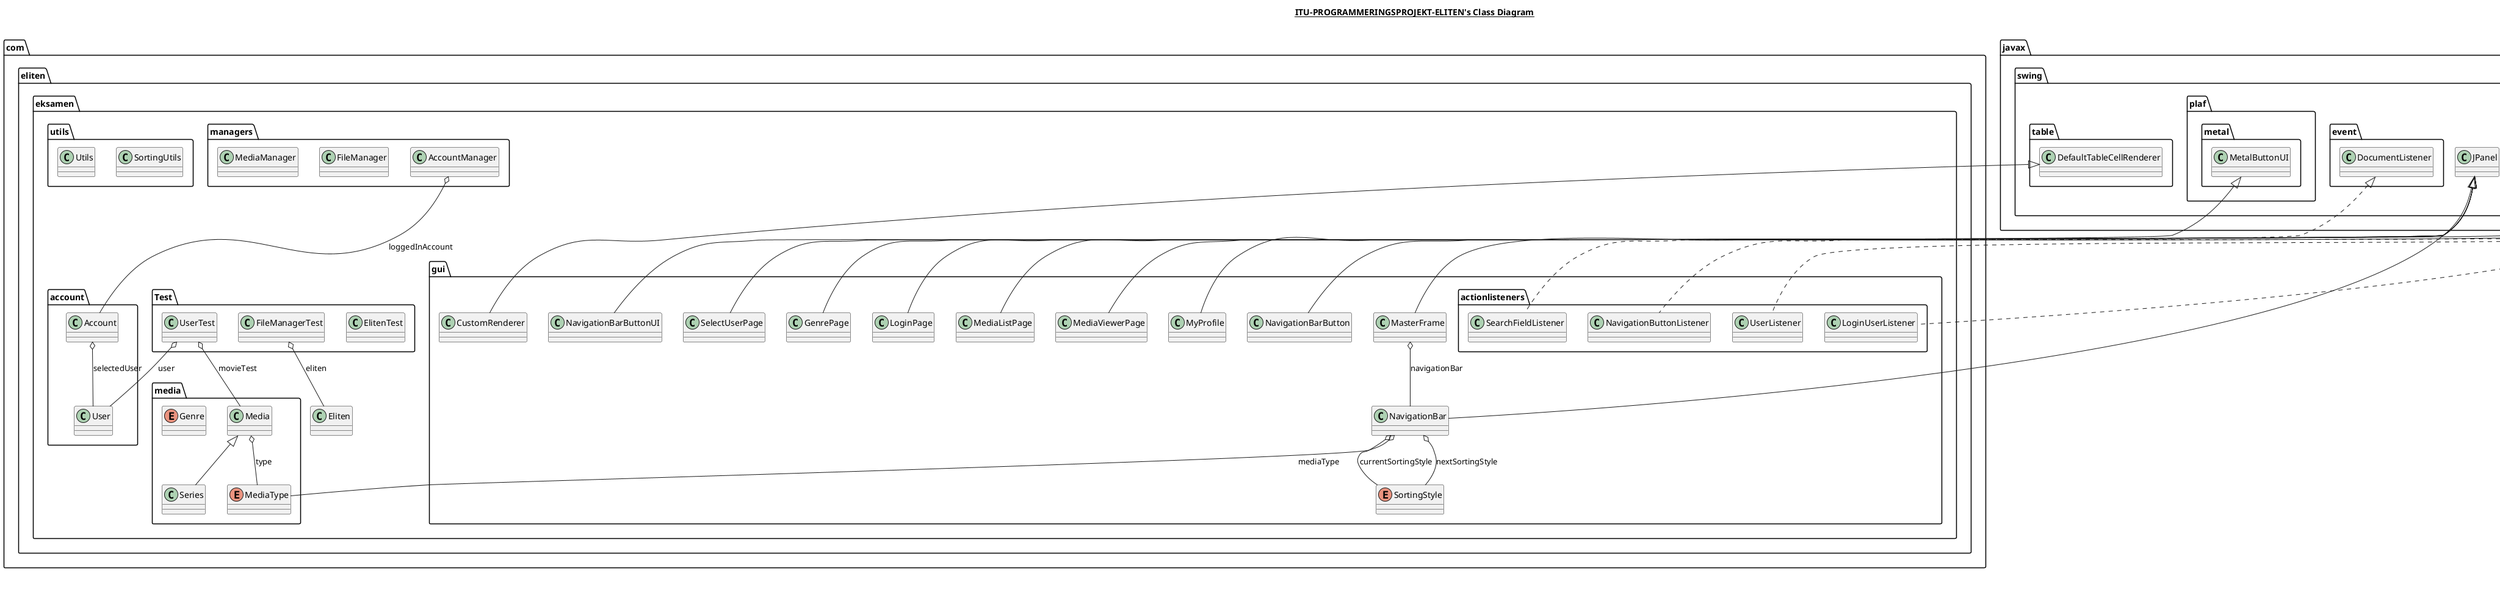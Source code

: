 @startuml

title __ITU-PROGRAMMERINGSPROJEKT-ELITEN's Class Diagram__\n

  namespace com.eliten.eksamen {
    class com.eliten.eksamen.Eliten {
    }
  }
  

  namespace com.eliten.eksamen {
    namespace Test {
      class com.eliten.eksamen.Test.ElitenTest {
      }
    }
  }
  

  namespace com.eliten.eksamen {
    namespace Test {
      class com.eliten.eksamen.Test.FileManagerTest {
      }
    }
  }
  

  namespace com.eliten.eksamen {
    namespace Test {
      class com.eliten.eksamen.Test.UserTest {
      }
    }
  }
  

  namespace com.eliten.eksamen {
    namespace account {
      class com.eliten.eksamen.account.Account {
      }
    }
  }
  

  namespace com.eliten.eksamen {
    namespace account {
      class com.eliten.eksamen.account.User {
      }
    }
  }
  

  namespace com.eliten.eksamen {
    namespace gui {
      class com.eliten.eksamen.gui.CustomRenderer {
      }
    }
  }
  

  namespace com.eliten.eksamen {
    namespace gui {
      class com.eliten.eksamen.gui.GenrePage {
      }
    }
  }
  

  namespace com.eliten.eksamen {
    namespace gui {
      class com.eliten.eksamen.gui.LoginPage {
      }
    }
  }
  

  namespace com.eliten.eksamen {
    namespace gui {
      class com.eliten.eksamen.gui.MasterFrame {
      }
    }
  }
  

  namespace com.eliten.eksamen {
    namespace gui {
      class com.eliten.eksamen.gui.MediaListPage {
      }
    }
  }
  

  namespace com.eliten.eksamen {
    namespace gui {
      class com.eliten.eksamen.gui.MediaViewerPage {
      }
    }
  }
  

  namespace com.eliten.eksamen {
    namespace gui {
      class com.eliten.eksamen.gui.MyProfile {
      }
    }
  }
  

  namespace com.eliten.eksamen {
    namespace gui {
      class com.eliten.eksamen.gui.NavigationBar {
      }
    }
  }
  

  namespace com.eliten.eksamen {
    namespace gui {
      class com.eliten.eksamen.gui.NavigationBarButton {
      }
    }
  }
  

  namespace com.eliten.eksamen {
    namespace gui {
      class com.eliten.eksamen.gui.NavigationBarButtonUI {
      }
    }
  }
  

  namespace com.eliten.eksamen {
    namespace gui {
      class com.eliten.eksamen.gui.SelectUserPage {
      }
    }
  }
  

  namespace com.eliten.eksamen {
    namespace gui {
      enum SortingStyle {
      }
    }
  }
  

  namespace com.eliten.eksamen {
    namespace gui {
      namespace actionlisteners {
        class com.eliten.eksamen.gui.actionlisteners.LoginUserListener {
        }
      }
    }
  }
  

  namespace com.eliten.eksamen {
    namespace gui {
      namespace actionlisteners {
        class com.eliten.eksamen.gui.actionlisteners.NavigationButtonListener {
        }
      }
    }
  }
  

  namespace com.eliten.eksamen {
    namespace gui {
      namespace actionlisteners {
        class com.eliten.eksamen.gui.actionlisteners.SearchFieldListener {
        }
      }
    }
  }
  

  namespace com.eliten.eksamen {
    namespace gui {
      namespace actionlisteners {
        class com.eliten.eksamen.gui.actionlisteners.UserListener {
        }
      }
    }
  }
  

  namespace com.eliten.eksamen {
    namespace managers {
      class com.eliten.eksamen.managers.AccountManager {
      }
    }
  }
  

  namespace com.eliten.eksamen {
    namespace managers {
      class com.eliten.eksamen.managers.FileManager {
      }
    }
  }
  

  namespace com.eliten.eksamen {
    namespace managers {
      class com.eliten.eksamen.managers.MediaManager {
      }
    }
  }
  

  namespace com.eliten.eksamen {
    namespace media {
      enum Genre {
      }
    }
  }
  

  namespace com.eliten.eksamen {
    namespace media {
      class com.eliten.eksamen.media.Media {
      }
    }
  }
  

  namespace com.eliten.eksamen {
    namespace media {
      enum MediaType {
      }
    }
  }
  

  namespace com.eliten.eksamen {
    namespace media {
      class com.eliten.eksamen.media.Series {
      }
    }
  }
  

  namespace com.eliten.eksamen {
    namespace utils {
      class com.eliten.eksamen.utils.SortingUtils {
      }
    }
  }
  

  namespace com.eliten.eksamen {
    namespace utils {
      class com.eliten.eksamen.utils.Utils {
      }
    }
  }
  

  com.eliten.eksamen.Test.FileManagerTest o-- com.eliten.eksamen.Eliten : eliten
  com.eliten.eksamen.Test.UserTest o-- com.eliten.eksamen.media.Media : movieTest
  com.eliten.eksamen.Test.UserTest o-- com.eliten.eksamen.account.User : user
  com.eliten.eksamen.account.Account o-- com.eliten.eksamen.account.User : selectedUser
  com.eliten.eksamen.gui.CustomRenderer -up-|> javax.swing.table.DefaultTableCellRenderer
  com.eliten.eksamen.gui.GenrePage -up-|> javax.swing.JPanel
  com.eliten.eksamen.gui.LoginPage -up-|> javax.swing.JPanel
  com.eliten.eksamen.gui.MasterFrame -up-|> javax.swing.JFrame
  com.eliten.eksamen.gui.MasterFrame o-- com.eliten.eksamen.gui.NavigationBar : navigationBar
  com.eliten.eksamen.gui.MediaListPage -up-|> javax.swing.JPanel
  com.eliten.eksamen.gui.MediaViewerPage -up-|> javax.swing.JPanel
  com.eliten.eksamen.gui.MyProfile -up-|> javax.swing.JPanel
  com.eliten.eksamen.gui.NavigationBar -up-|> javax.swing.JPanel
  com.eliten.eksamen.gui.NavigationBar o-- com.eliten.eksamen.gui.SortingStyle : currentSortingStyle
  com.eliten.eksamen.gui.NavigationBar o-- com.eliten.eksamen.media.MediaType : mediaType
  com.eliten.eksamen.gui.NavigationBar o-- com.eliten.eksamen.gui.SortingStyle : nextSortingStyle
  com.eliten.eksamen.gui.NavigationBarButton -up-|> javax.swing.JButton
  com.eliten.eksamen.gui.NavigationBarButtonUI -up-|> javax.swing.plaf.metal.MetalButtonUI
  com.eliten.eksamen.gui.SelectUserPage -up-|> javax.swing.JPanel
  com.eliten.eksamen.gui.actionlisteners.LoginUserListener .up.|> java.awt.event.ActionListener
  com.eliten.eksamen.gui.actionlisteners.NavigationButtonListener .up.|> java.awt.event.ActionListener
  com.eliten.eksamen.gui.actionlisteners.SearchFieldListener .up.|> javax.swing.event.DocumentListener
  com.eliten.eksamen.gui.actionlisteners.UserListener .up.|> java.awt.event.ActionListener
  com.eliten.eksamen.managers.AccountManager o-- com.eliten.eksamen.account.Account : loggedInAccount
  com.eliten.eksamen.media.Media o-- com.eliten.eksamen.media.MediaType : type
  com.eliten.eksamen.media.Series -up-|> com.eliten.eksamen.media.Media


right footer


PlantUML diagram generated by SketchIt! (https://bitbucket.org/pmesmeur/sketch.it)
For more information about this tool, please contact philippe.mesmeur@gmail.com
endfooter

@enduml
